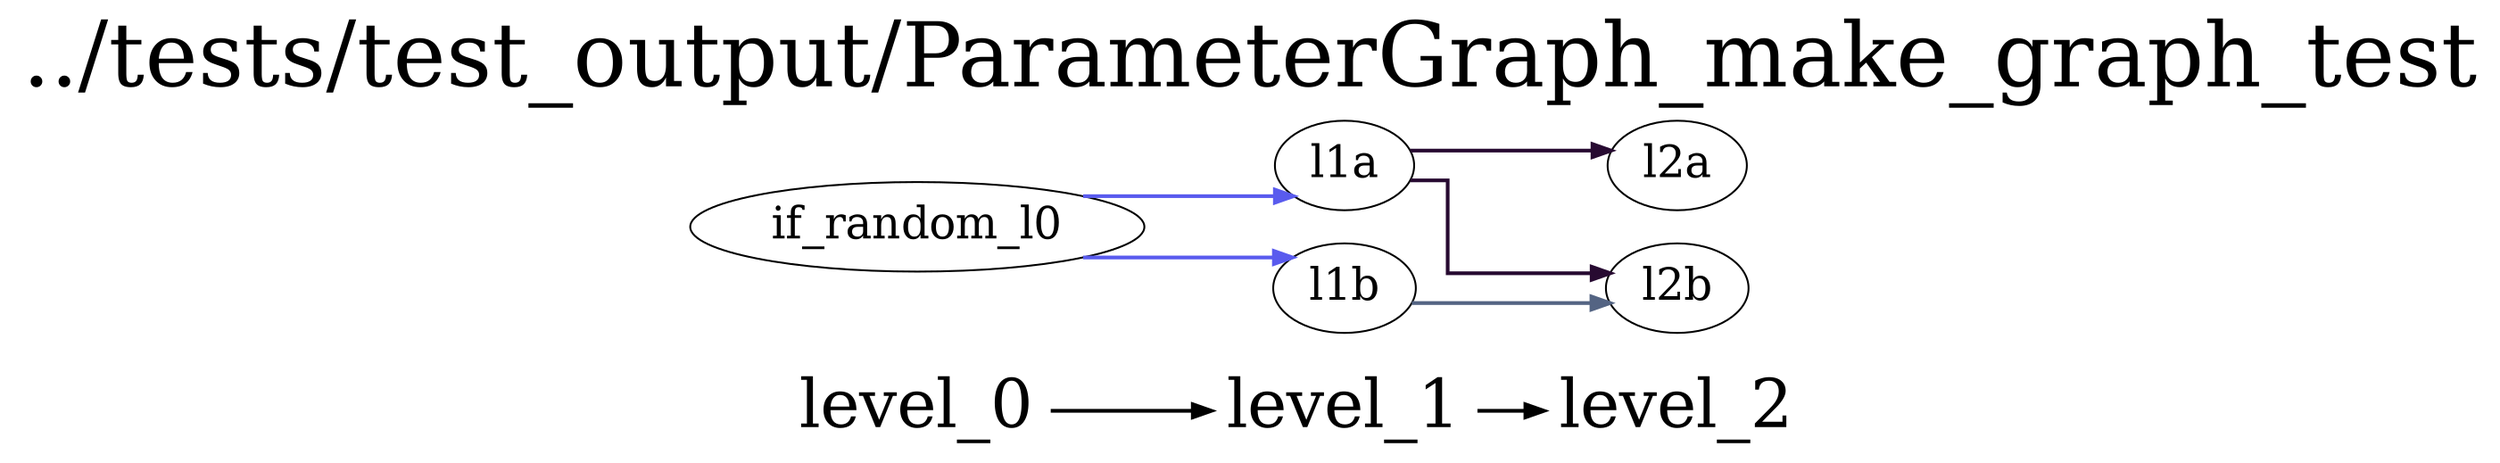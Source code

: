 digraph G {
          splines=ortho;
          fontsize = 48;
          rankdir = "LR";
          node[fontsize=24];
          edge[penwidth=2];
          {
          node [shape=plaintext fontsize=36];
          level_0 -> 
          level_1 -> 
          level_2
          }
          {rank = same;
          level_0;
          if_random_l0;
          }
          {rank = same;
          level_1;
          l1a;
          l1b;
          }
          {rank = same;
          level_2;
          l2a;
          l2b;
          }
          l1b -> l2b [color="#546483"];
          l1a -> l2a [color="#270A31"];
          l1a -> l2b [color="#270A31"];
          if_random_l0 -> l1b [color="#595BEE"];
          if_random_l0 -> l1a [color="#595BEE"];
          l2a ;
          l2b ;
          labelloc = "t";
          label = "../tests/test_output/ParameterGraph_make_graph_test";
}